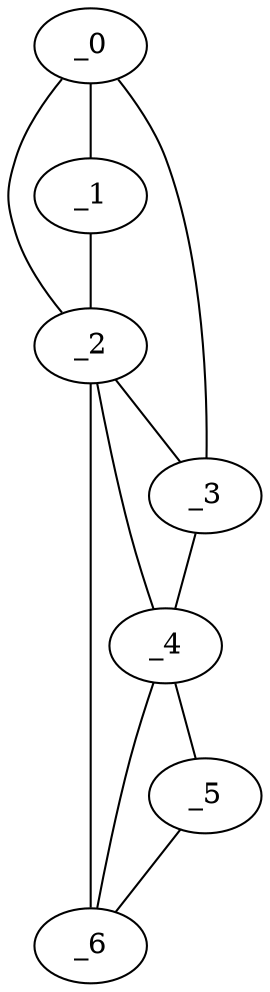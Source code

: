 graph "obj18__245.gxl" {
	_0	 [x=13,
		y=23];
	_1	 [x=14,
		y=17];
	_0 -- _1	 [valence=1];
	_2	 [x=64,
		y=15];
	_0 -- _2	 [valence=1];
	_3	 [x=85,
		y=37];
	_0 -- _3	 [valence=1];
	_1 -- _2	 [valence=1];
	_2 -- _3	 [valence=2];
	_4	 [x=103,
		y=33];
	_2 -- _4	 [valence=2];
	_6	 [x=117,
		y=21];
	_2 -- _6	 [valence=1];
	_3 -- _4	 [valence=1];
	_5	 [x=114,
		y=29];
	_4 -- _5	 [valence=1];
	_4 -- _6	 [valence=2];
	_5 -- _6	 [valence=1];
}
